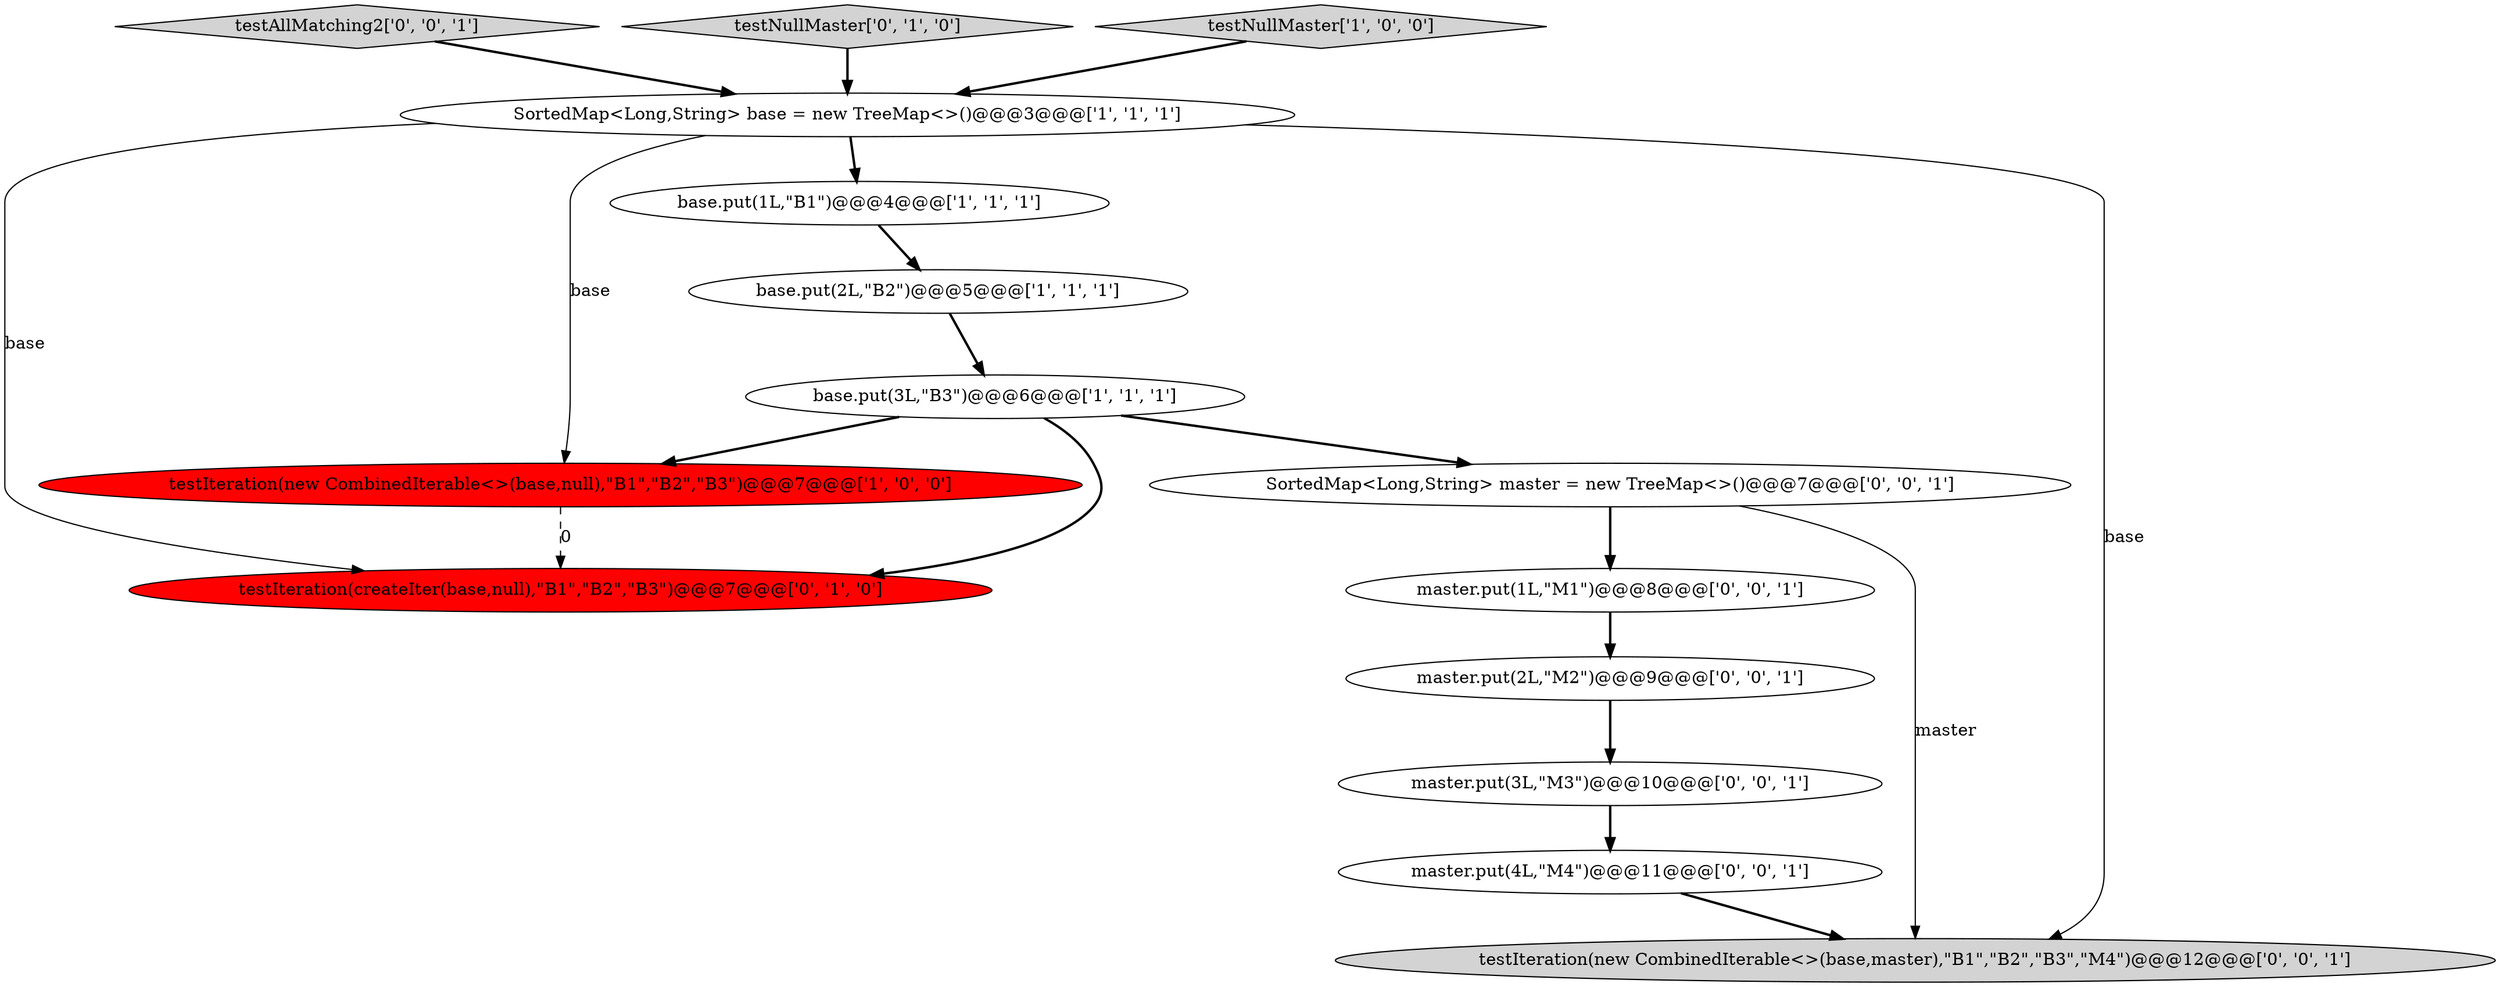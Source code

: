 digraph {
8 [style = filled, label = "master.put(2L,\"M2\")@@@9@@@['0', '0', '1']", fillcolor = white, shape = ellipse image = "AAA0AAABBB3BBB"];
14 [style = filled, label = "master.put(1L,\"M1\")@@@8@@@['0', '0', '1']", fillcolor = white, shape = ellipse image = "AAA0AAABBB3BBB"];
13 [style = filled, label = "testAllMatching2['0', '0', '1']", fillcolor = lightgray, shape = diamond image = "AAA0AAABBB3BBB"];
4 [style = filled, label = "base.put(1L,\"B1\")@@@4@@@['1', '1', '1']", fillcolor = white, shape = ellipse image = "AAA0AAABBB1BBB"];
6 [style = filled, label = "testNullMaster['0', '1', '0']", fillcolor = lightgray, shape = diamond image = "AAA0AAABBB2BBB"];
5 [style = filled, label = "testIteration(new CombinedIterable<>(base,null),\"B1\",\"B2\",\"B3\")@@@7@@@['1', '0', '0']", fillcolor = red, shape = ellipse image = "AAA1AAABBB1BBB"];
7 [style = filled, label = "testIteration(createIter(base,null),\"B1\",\"B2\",\"B3\")@@@7@@@['0', '1', '0']", fillcolor = red, shape = ellipse image = "AAA1AAABBB2BBB"];
12 [style = filled, label = "master.put(4L,\"M4\")@@@11@@@['0', '0', '1']", fillcolor = white, shape = ellipse image = "AAA0AAABBB3BBB"];
1 [style = filled, label = "base.put(3L,\"B3\")@@@6@@@['1', '1', '1']", fillcolor = white, shape = ellipse image = "AAA0AAABBB1BBB"];
11 [style = filled, label = "SortedMap<Long,String> master = new TreeMap<>()@@@7@@@['0', '0', '1']", fillcolor = white, shape = ellipse image = "AAA0AAABBB3BBB"];
3 [style = filled, label = "SortedMap<Long,String> base = new TreeMap<>()@@@3@@@['1', '1', '1']", fillcolor = white, shape = ellipse image = "AAA0AAABBB1BBB"];
9 [style = filled, label = "master.put(3L,\"M3\")@@@10@@@['0', '0', '1']", fillcolor = white, shape = ellipse image = "AAA0AAABBB3BBB"];
10 [style = filled, label = "testIteration(new CombinedIterable<>(base,master),\"B1\",\"B2\",\"B3\",\"M4\")@@@12@@@['0', '0', '1']", fillcolor = lightgray, shape = ellipse image = "AAA0AAABBB3BBB"];
0 [style = filled, label = "base.put(2L,\"B2\")@@@5@@@['1', '1', '1']", fillcolor = white, shape = ellipse image = "AAA0AAABBB1BBB"];
2 [style = filled, label = "testNullMaster['1', '0', '0']", fillcolor = lightgray, shape = diamond image = "AAA0AAABBB1BBB"];
1->5 [style = bold, label=""];
3->7 [style = solid, label="base"];
11->10 [style = solid, label="master"];
6->3 [style = bold, label=""];
14->8 [style = bold, label=""];
12->10 [style = bold, label=""];
9->12 [style = bold, label=""];
1->11 [style = bold, label=""];
13->3 [style = bold, label=""];
5->7 [style = dashed, label="0"];
11->14 [style = bold, label=""];
3->4 [style = bold, label=""];
0->1 [style = bold, label=""];
1->7 [style = bold, label=""];
3->5 [style = solid, label="base"];
3->10 [style = solid, label="base"];
2->3 [style = bold, label=""];
4->0 [style = bold, label=""];
8->9 [style = bold, label=""];
}
